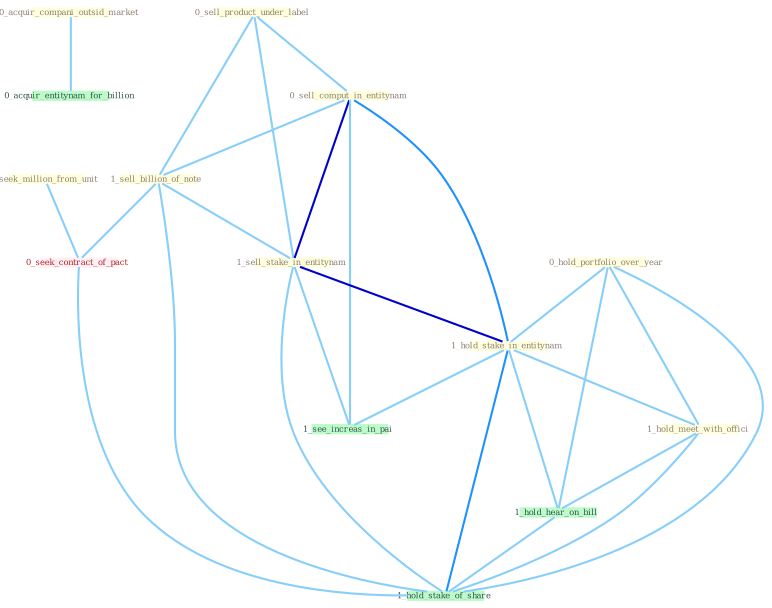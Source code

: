 Graph G{ 
    node
    [shape=polygon,style=filled,width=.5,height=.06,color="#BDFCC9",fixedsize=true,fontsize=4,
    fontcolor="#2f4f4f"];
    {node
    [color="#ffffe0", fontcolor="#8b7d6b"] "0_acquir_compani_outsid_market " "0_sell_product_under_label " "0_sell_comput_in_entitynam " "1_sell_billion_of_note " "1_sell_stake_in_entitynam " "0_hold_portfolio_over_year " "1_hold_stake_in_entitynam " "1_hold_meet_with_offici " "0_seek_million_from_unit "}
{node [color="#fff0f5", fontcolor="#b22222"] "0_seek_contract_of_pact "}
edge [color="#B0E2FF"];

	"0_acquir_compani_outsid_market " -- "0_acquir_entitynam_for_billion " [w="1", color="#87cefa" ];
	"0_sell_product_under_label " -- "0_sell_comput_in_entitynam " [w="1", color="#87cefa" ];
	"0_sell_product_under_label " -- "1_sell_billion_of_note " [w="1", color="#87cefa" ];
	"0_sell_product_under_label " -- "1_sell_stake_in_entitynam " [w="1", color="#87cefa" ];
	"0_sell_comput_in_entitynam " -- "1_sell_billion_of_note " [w="1", color="#87cefa" ];
	"0_sell_comput_in_entitynam " -- "1_sell_stake_in_entitynam " [w="3", color="#0000cd" , len=0.6];
	"0_sell_comput_in_entitynam " -- "1_hold_stake_in_entitynam " [w="2", color="#1e90ff" , len=0.8];
	"0_sell_comput_in_entitynam " -- "1_see_increas_in_pai " [w="1", color="#87cefa" ];
	"1_sell_billion_of_note " -- "1_sell_stake_in_entitynam " [w="1", color="#87cefa" ];
	"1_sell_billion_of_note " -- "0_seek_contract_of_pact " [w="1", color="#87cefa" ];
	"1_sell_billion_of_note " -- "1_hold_stake_of_share " [w="1", color="#87cefa" ];
	"1_sell_stake_in_entitynam " -- "1_hold_stake_in_entitynam " [w="3", color="#0000cd" , len=0.6];
	"1_sell_stake_in_entitynam " -- "1_see_increas_in_pai " [w="1", color="#87cefa" ];
	"1_sell_stake_in_entitynam " -- "1_hold_stake_of_share " [w="1", color="#87cefa" ];
	"0_hold_portfolio_over_year " -- "1_hold_stake_in_entitynam " [w="1", color="#87cefa" ];
	"0_hold_portfolio_over_year " -- "1_hold_meet_with_offici " [w="1", color="#87cefa" ];
	"0_hold_portfolio_over_year " -- "1_hold_hear_on_bill " [w="1", color="#87cefa" ];
	"0_hold_portfolio_over_year " -- "1_hold_stake_of_share " [w="1", color="#87cefa" ];
	"1_hold_stake_in_entitynam " -- "1_hold_meet_with_offici " [w="1", color="#87cefa" ];
	"1_hold_stake_in_entitynam " -- "1_see_increas_in_pai " [w="1", color="#87cefa" ];
	"1_hold_stake_in_entitynam " -- "1_hold_hear_on_bill " [w="1", color="#87cefa" ];
	"1_hold_stake_in_entitynam " -- "1_hold_stake_of_share " [w="2", color="#1e90ff" , len=0.8];
	"1_hold_meet_with_offici " -- "1_hold_hear_on_bill " [w="1", color="#87cefa" ];
	"1_hold_meet_with_offici " -- "1_hold_stake_of_share " [w="1", color="#87cefa" ];
	"0_seek_million_from_unit " -- "0_seek_contract_of_pact " [w="1", color="#87cefa" ];
	"0_seek_contract_of_pact " -- "1_hold_stake_of_share " [w="1", color="#87cefa" ];
	"1_hold_hear_on_bill " -- "1_hold_stake_of_share " [w="1", color="#87cefa" ];
}